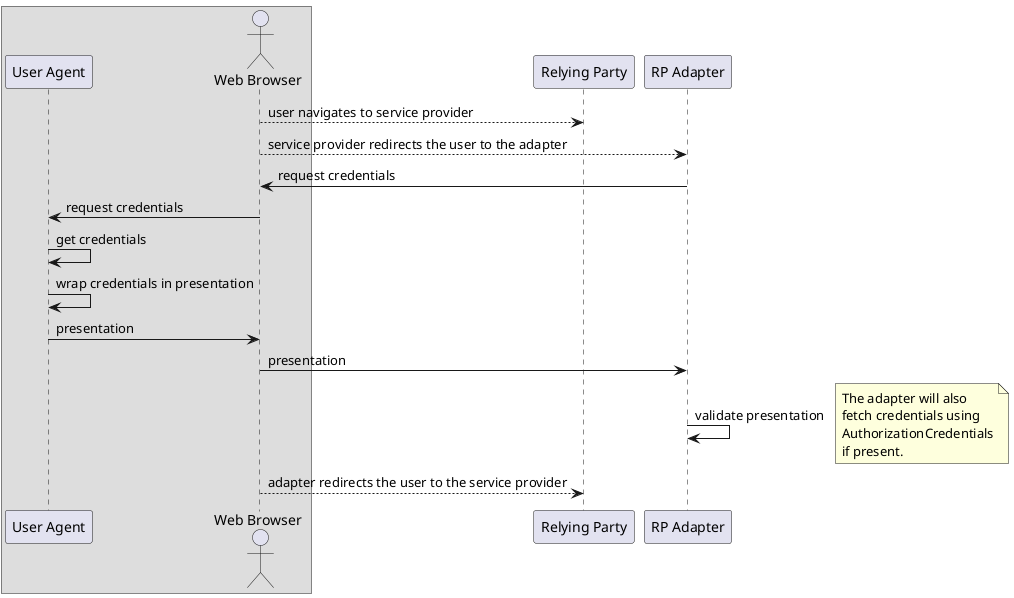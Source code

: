 @startuml
box
  participant "User Agent" as wallet
  actor "Web Browser" as user
end box
participant "Relying Party" as rp
participant "RP Adapter" as rpa
user --> rp : user navigates to service provider
user --> rpa : service provider redirects the user to the adapter
rpa -> user : request credentials
user -> wallet : request credentials
wallet -> wallet: get credentials
wallet -> wallet : wrap credentials in presentation
wallet -> user : presentation
user -> rpa : presentation
rpa -> rpa : validate presentation
note right
  The adapter will also
  fetch credentials using
  AuthorizationCredentials
  if present.
end note
user --> rp : adapter redirects the user to the service provider
@enduml
